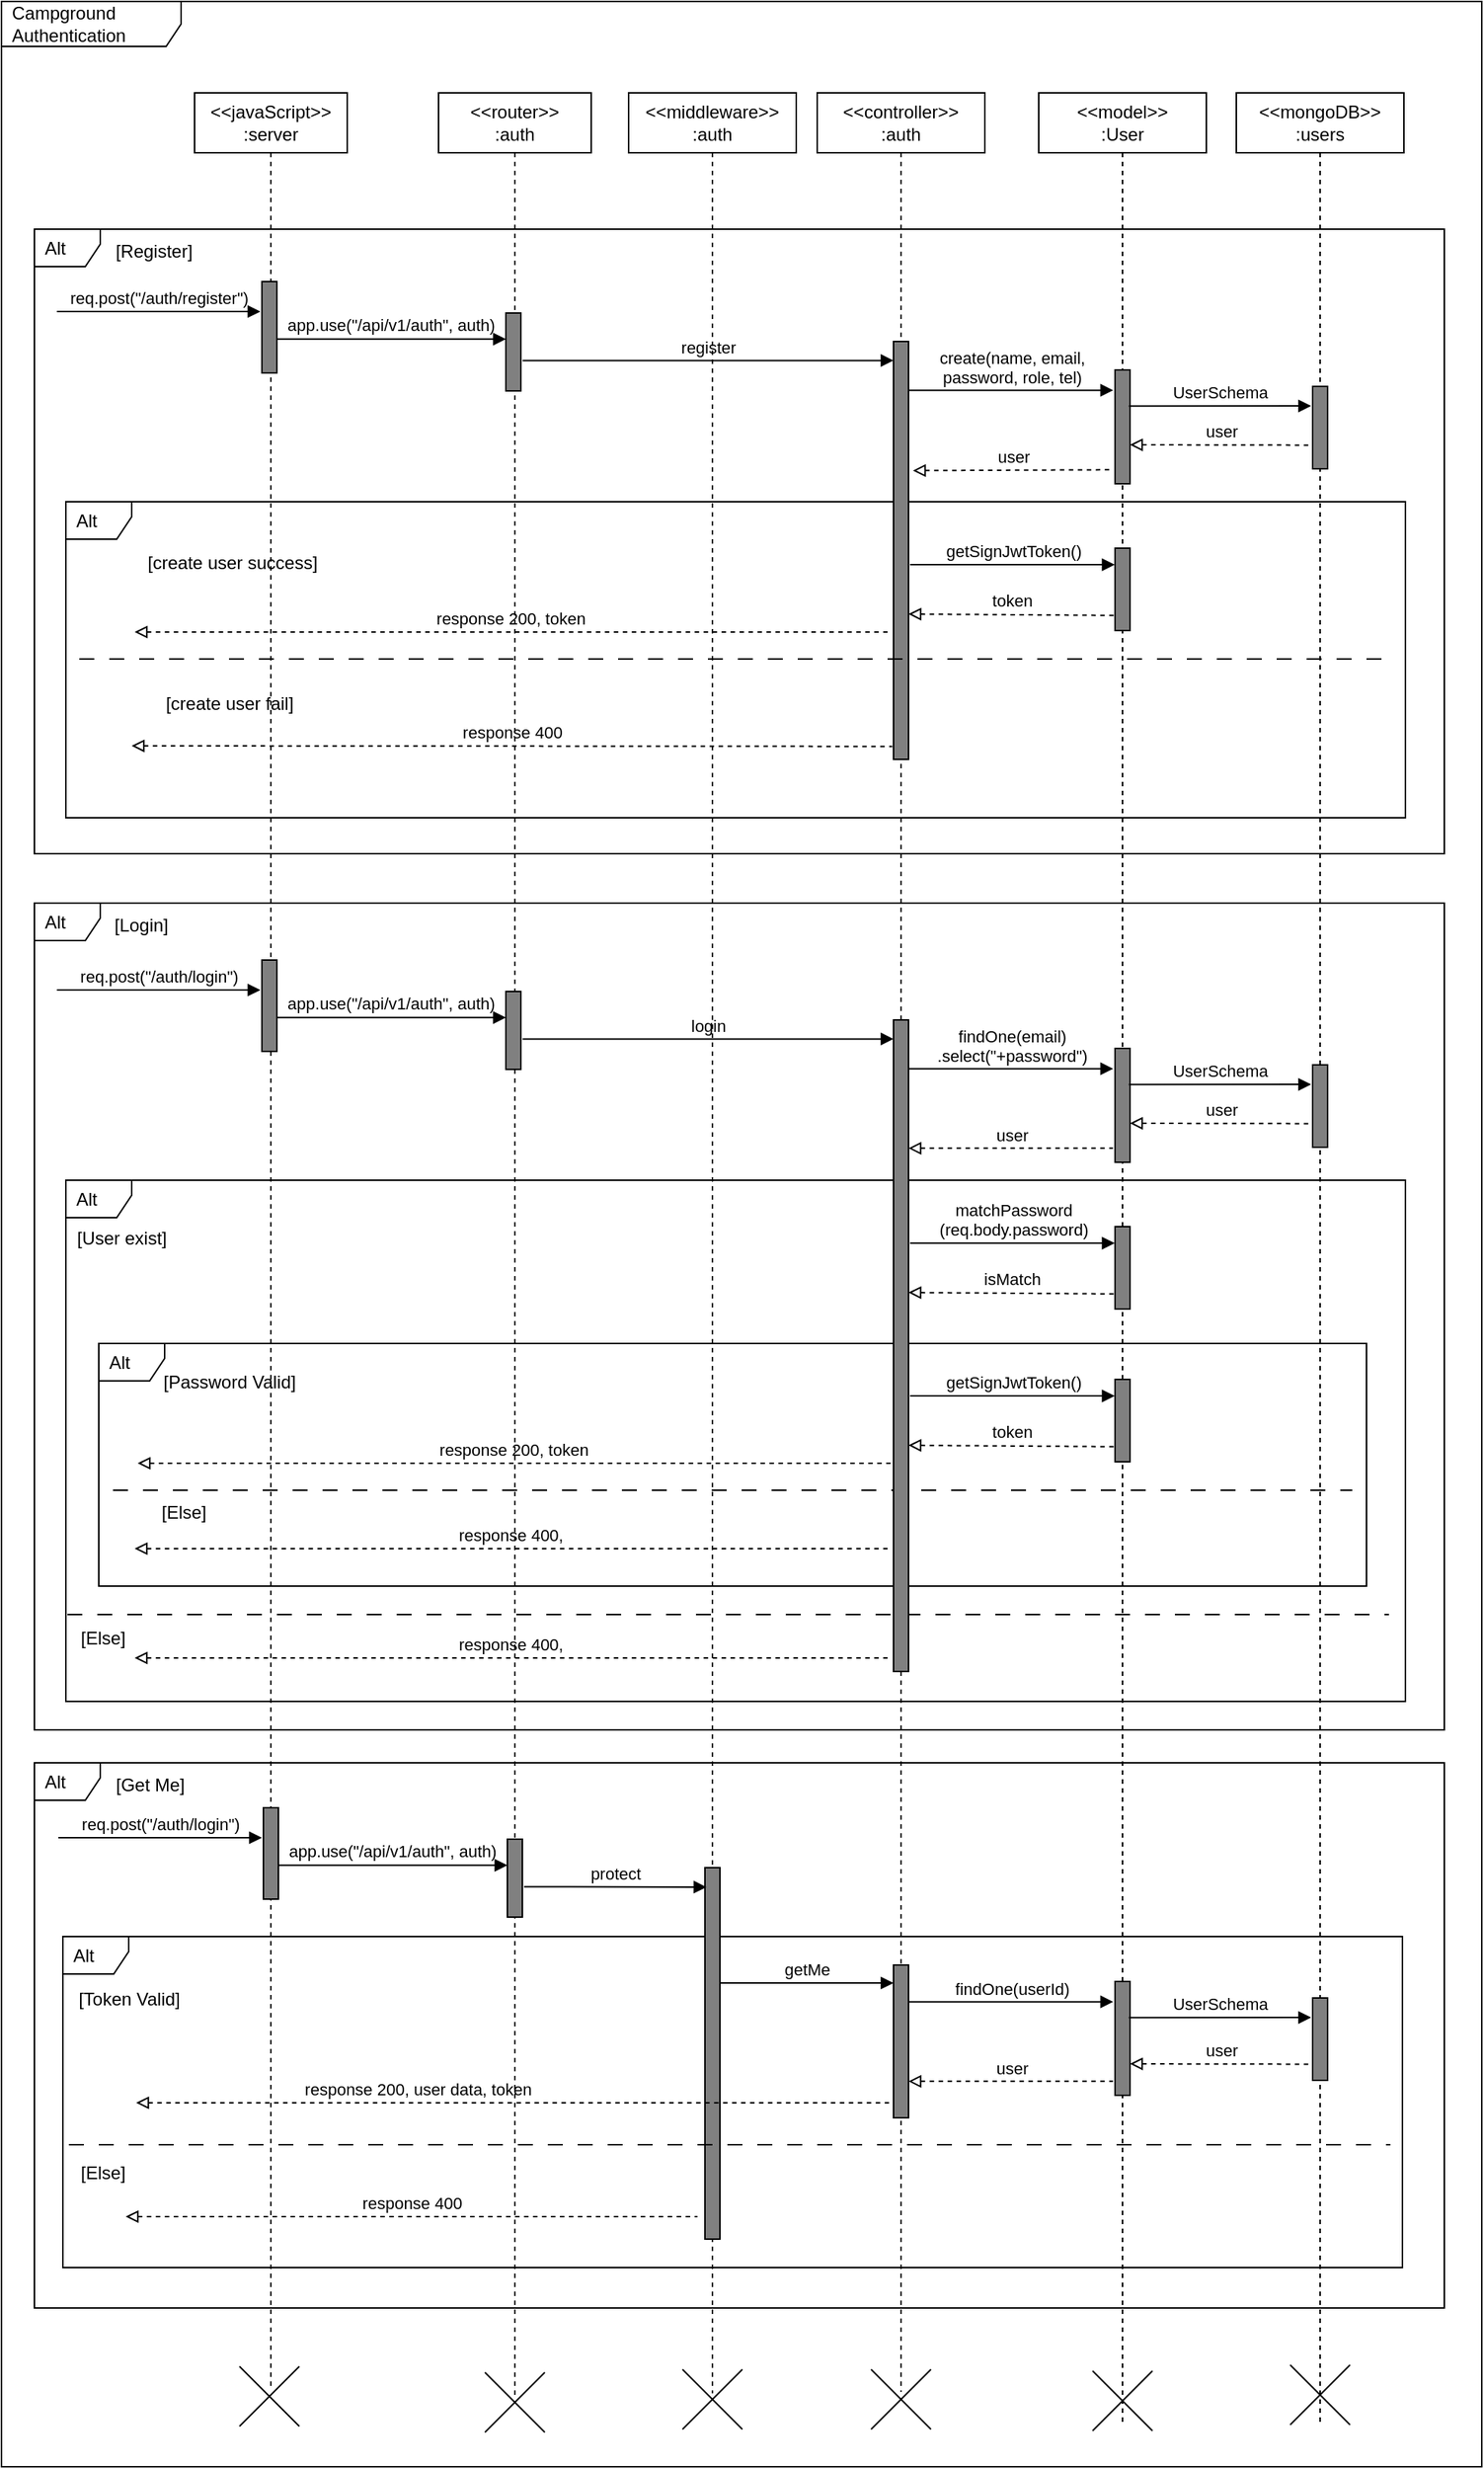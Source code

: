 <mxfile>
    <diagram id="QgQacfpI_JVOYlVdh4ZV" name="Base Authen">
        <mxGraphModel dx="2246" dy="1362" grid="0" gridSize="10" guides="1" tooltips="1" connect="1" arrows="1" fold="1" page="0" pageScale="1" pageWidth="850" pageHeight="1100" background="none" math="0" shadow="0">
            <root>
                <mxCell id="0"/>
                <mxCell id="1" parent="0"/>
                <mxCell id="pZgkCZNhYmgYI2_gVV7H-137" value="Alt" style="shape=umlFrame;whiteSpace=wrap;html=1;width=44;height=25;boundedLbl=1;verticalAlign=middle;align=left;spacingLeft=5;" parent="1" vertex="1">
                    <mxGeometry x="141" y="1266" width="942" height="364" as="geometry"/>
                </mxCell>
                <mxCell id="pZgkCZNhYmgYI2_gVV7H-132" value="Alt" style="shape=umlFrame;whiteSpace=wrap;html=1;width=44;height=25;boundedLbl=1;verticalAlign=middle;align=left;spacingLeft=5;" parent="1" vertex="1">
                    <mxGeometry x="141" y="692" width="942" height="552" as="geometry"/>
                </mxCell>
                <mxCell id="pZgkCZNhYmgYI2_gVV7H-2" value="Campground Authentication" style="shape=umlFrame;whiteSpace=wrap;html=1;width=120;height=30;boundedLbl=1;verticalAlign=middle;align=left;spacingLeft=5;" parent="1" vertex="1">
                    <mxGeometry x="119" y="90" width="989" height="1646" as="geometry"/>
                </mxCell>
                <mxCell id="pZgkCZNhYmgYI2_gVV7H-109" value="Alt" style="shape=umlFrame;whiteSpace=wrap;html=1;width=44;height=25;boundedLbl=1;verticalAlign=middle;align=left;spacingLeft=5;" parent="1" vertex="1">
                    <mxGeometry x="160" y="1382" width="895" height="221" as="geometry"/>
                </mxCell>
                <mxCell id="pZgkCZNhYmgYI2_gVV7H-73" value="Alt" style="shape=umlFrame;whiteSpace=wrap;html=1;width=44;height=25;boundedLbl=1;verticalAlign=middle;align=left;spacingLeft=5;" parent="1" vertex="1">
                    <mxGeometry x="162" y="877" width="895" height="348" as="geometry"/>
                </mxCell>
                <mxCell id="pZgkCZNhYmgYI2_gVV7H-95" value="Alt" style="shape=umlFrame;whiteSpace=wrap;html=1;width=44;height=25;boundedLbl=1;verticalAlign=middle;align=left;spacingLeft=5;" parent="1" vertex="1">
                    <mxGeometry x="184" y="986" width="847" height="162" as="geometry"/>
                </mxCell>
                <mxCell id="pZgkCZNhYmgYI2_gVV7H-99" value="" style="endArrow=none;startArrow=none;endFill=0;startFill=0;endSize=8;html=1;verticalAlign=bottom;dashed=1;labelBackgroundColor=none;dashPattern=10 10;" parent="1" edge="1">
                    <mxGeometry width="160" relative="1" as="geometry">
                        <mxPoint x="193.5" y="1084" as="sourcePoint"/>
                        <mxPoint x="1021.5" y="1084" as="targetPoint"/>
                    </mxGeometry>
                </mxCell>
                <mxCell id="pZgkCZNhYmgYI2_gVV7H-41" value="Alt" style="shape=umlFrame;whiteSpace=wrap;html=1;width=44;height=25;boundedLbl=1;verticalAlign=middle;align=left;spacingLeft=5;" parent="1" vertex="1">
                    <mxGeometry x="162" y="424" width="895" height="211" as="geometry"/>
                </mxCell>
                <mxCell id="pZgkCZNhYmgYI2_gVV7H-5" value="Alt" style="shape=umlFrame;whiteSpace=wrap;html=1;width=44;height=25;boundedLbl=1;verticalAlign=middle;align=left;spacingLeft=5;" parent="1" vertex="1">
                    <mxGeometry x="141" y="242" width="942" height="417" as="geometry"/>
                </mxCell>
                <mxCell id="pZgkCZNhYmgYI2_gVV7H-8" value="&amp;lt;&amp;lt;javaScript&amp;gt;&amp;gt;&lt;br&gt;:server" style="shape=umlLifeline;perimeter=lifelinePerimeter;whiteSpace=wrap;html=1;container=1;collapsible=0;recursiveResize=0;outlineConnect=0;" parent="1" vertex="1">
                    <mxGeometry x="248" y="151" width="102" height="1534" as="geometry"/>
                </mxCell>
                <mxCell id="pZgkCZNhYmgYI2_gVV7H-18" value="" style="html=1;points=[];perimeter=orthogonalPerimeter;fillColor=#808080;" parent="pZgkCZNhYmgYI2_gVV7H-8" vertex="1">
                    <mxGeometry x="45" y="126" width="10" height="61" as="geometry"/>
                </mxCell>
                <mxCell id="pZgkCZNhYmgYI2_gVV7H-74" value="" style="html=1;points=[];perimeter=orthogonalPerimeter;fillColor=#808080;" parent="pZgkCZNhYmgYI2_gVV7H-8" vertex="1">
                    <mxGeometry x="45" y="579" width="10" height="61" as="geometry"/>
                </mxCell>
                <mxCell id="pZgkCZNhYmgYI2_gVV7H-90" value="" style="endArrow=none;startArrow=none;endFill=0;startFill=0;endSize=8;html=1;verticalAlign=bottom;dashed=1;labelBackgroundColor=none;dashPattern=10 10;" parent="pZgkCZNhYmgYI2_gVV7H-8" edge="1">
                    <mxGeometry width="160" relative="1" as="geometry">
                        <mxPoint x="-85" y="1016" as="sourcePoint"/>
                        <mxPoint x="798" y="1016" as="targetPoint"/>
                    </mxGeometry>
                </mxCell>
                <mxCell id="pZgkCZNhYmgYI2_gVV7H-103" value="" style="html=1;points=[];perimeter=orthogonalPerimeter;fillColor=#808080;" parent="pZgkCZNhYmgYI2_gVV7H-8" vertex="1">
                    <mxGeometry x="46" y="1145" width="10" height="61" as="geometry"/>
                </mxCell>
                <mxCell id="pZgkCZNhYmgYI2_gVV7H-10" value="&amp;lt;&amp;lt;router&amp;gt;&amp;gt;&lt;br&gt;:auth" style="shape=umlLifeline;perimeter=lifelinePerimeter;whiteSpace=wrap;html=1;container=1;collapsible=0;recursiveResize=0;outlineConnect=0;" parent="1" vertex="1">
                    <mxGeometry x="411" y="151" width="102" height="1537" as="geometry"/>
                </mxCell>
                <mxCell id="pZgkCZNhYmgYI2_gVV7H-19" value="" style="html=1;points=[];perimeter=orthogonalPerimeter;fillColor=#808080;" parent="pZgkCZNhYmgYI2_gVV7H-10" vertex="1">
                    <mxGeometry x="45" y="147" width="10" height="52" as="geometry"/>
                </mxCell>
                <mxCell id="pZgkCZNhYmgYI2_gVV7H-50" value="response 400" style="html=1;verticalAlign=bottom;labelBackgroundColor=none;endArrow=none;endFill=0;dashed=1;startArrow=block;startFill=0;entryX=-0.079;entryY=0.969;entryDx=0;entryDy=0;entryPerimeter=0;" parent="pZgkCZNhYmgYI2_gVV7H-10" target="pZgkCZNhYmgYI2_gVV7H-26" edge="1">
                    <mxGeometry width="160" relative="1" as="geometry">
                        <mxPoint x="-205.003" y="436" as="sourcePoint"/>
                        <mxPoint x="298" y="436" as="targetPoint"/>
                    </mxGeometry>
                </mxCell>
                <mxCell id="pZgkCZNhYmgYI2_gVV7H-75" value="" style="html=1;points=[];perimeter=orthogonalPerimeter;fillColor=#808080;" parent="pZgkCZNhYmgYI2_gVV7H-10" vertex="1">
                    <mxGeometry x="45" y="600" width="10" height="52" as="geometry"/>
                </mxCell>
                <mxCell id="pZgkCZNhYmgYI2_gVV7H-104" value="" style="html=1;points=[];perimeter=orthogonalPerimeter;fillColor=#808080;" parent="pZgkCZNhYmgYI2_gVV7H-10" vertex="1">
                    <mxGeometry x="46" y="1166" width="10" height="52" as="geometry"/>
                </mxCell>
                <mxCell id="pZgkCZNhYmgYI2_gVV7H-12" value="&amp;lt;&amp;lt;middleware&amp;gt;&amp;gt;&lt;br&gt;:auth" style="shape=umlLifeline;perimeter=lifelinePerimeter;whiteSpace=wrap;html=1;container=1;collapsible=0;recursiveResize=0;outlineConnect=0;" parent="1" vertex="1">
                    <mxGeometry x="538" y="151" width="112" height="1536" as="geometry"/>
                </mxCell>
                <mxCell id="pZgkCZNhYmgYI2_gVV7H-100" value="response 200, token" style="html=1;verticalAlign=bottom;labelBackgroundColor=none;endArrow=none;endFill=0;dashed=1;startArrow=block;startFill=0;" parent="pZgkCZNhYmgYI2_gVV7H-12" edge="1">
                    <mxGeometry width="160" relative="1" as="geometry">
                        <mxPoint x="-328.003" y="915.0" as="sourcePoint"/>
                        <mxPoint x="175" y="915.0" as="targetPoint"/>
                    </mxGeometry>
                </mxCell>
                <mxCell id="pZgkCZNhYmgYI2_gVV7H-108" value="" style="html=1;points=[];perimeter=orthogonalPerimeter;fillColor=#808080;" parent="pZgkCZNhYmgYI2_gVV7H-12" vertex="1">
                    <mxGeometry x="51" y="1185" width="10" height="248" as="geometry"/>
                </mxCell>
                <mxCell id="pZgkCZNhYmgYI2_gVV7H-20" value="&amp;lt;&amp;lt;controller&amp;gt;&amp;gt;&lt;br&gt;:auth" style="shape=umlLifeline;perimeter=lifelinePerimeter;whiteSpace=wrap;html=1;container=1;collapsible=0;recursiveResize=0;outlineConnect=0;" parent="1" vertex="1">
                    <mxGeometry x="664" y="151" width="112" height="1535" as="geometry"/>
                </mxCell>
                <mxCell id="pZgkCZNhYmgYI2_gVV7H-26" value="" style="html=1;points=[];perimeter=orthogonalPerimeter;fillColor=#808080;" parent="pZgkCZNhYmgYI2_gVV7H-20" vertex="1">
                    <mxGeometry x="51" y="166" width="10" height="279" as="geometry"/>
                </mxCell>
                <mxCell id="pZgkCZNhYmgYI2_gVV7H-77" value="" style="html=1;points=[];perimeter=orthogonalPerimeter;fillColor=#808080;" parent="pZgkCZNhYmgYI2_gVV7H-20" vertex="1">
                    <mxGeometry x="51" y="619" width="10" height="435" as="geometry"/>
                </mxCell>
                <mxCell id="pZgkCZNhYmgYI2_gVV7H-113" value="" style="html=1;points=[];perimeter=orthogonalPerimeter;fillColor=#808080;" parent="pZgkCZNhYmgYI2_gVV7H-20" vertex="1">
                    <mxGeometry x="51" y="1250" width="10" height="102" as="geometry"/>
                </mxCell>
                <mxCell id="pZgkCZNhYmgYI2_gVV7H-22" value="&amp;lt;&amp;lt;model&amp;gt;&amp;gt;&lt;br&gt;:User" style="shape=umlLifeline;perimeter=lifelinePerimeter;whiteSpace=wrap;html=1;container=1;collapsible=0;recursiveResize=0;outlineConnect=0;" parent="1" vertex="1">
                    <mxGeometry x="812" y="151" width="112" height="1555" as="geometry"/>
                </mxCell>
                <mxCell id="pZgkCZNhYmgYI2_gVV7H-32" value="" style="html=1;points=[];perimeter=orthogonalPerimeter;fillColor=#808080;" parent="pZgkCZNhYmgYI2_gVV7H-22" vertex="1">
                    <mxGeometry x="51" y="185" width="10" height="76" as="geometry"/>
                </mxCell>
                <mxCell id="pZgkCZNhYmgYI2_gVV7H-37" value="user" style="html=1;verticalAlign=bottom;labelBackgroundColor=none;endArrow=none;endFill=0;exitX=0.922;exitY=0.317;exitDx=0;exitDy=0;exitPerimeter=0;dashed=1;startArrow=block;startFill=0;" parent="pZgkCZNhYmgYI2_gVV7H-22" edge="1">
                    <mxGeometry width="160" relative="1" as="geometry">
                        <mxPoint x="61" y="234.995" as="sourcePoint"/>
                        <mxPoint x="182.78" y="235.22" as="targetPoint"/>
                    </mxGeometry>
                </mxCell>
                <mxCell id="pZgkCZNhYmgYI2_gVV7H-42" value="" style="html=1;points=[];perimeter=orthogonalPerimeter;fillColor=#808080;" parent="pZgkCZNhYmgYI2_gVV7H-22" vertex="1">
                    <mxGeometry x="51" y="304" width="10" height="55" as="geometry"/>
                </mxCell>
                <mxCell id="pZgkCZNhYmgYI2_gVV7H-78" value="" style="html=1;points=[];perimeter=orthogonalPerimeter;fillColor=#808080;" parent="pZgkCZNhYmgYI2_gVV7H-22" vertex="1">
                    <mxGeometry x="51" y="638" width="10" height="76" as="geometry"/>
                </mxCell>
                <mxCell id="pZgkCZNhYmgYI2_gVV7H-80" value="" style="html=1;points=[];perimeter=orthogonalPerimeter;fillColor=#808080;" parent="pZgkCZNhYmgYI2_gVV7H-22" vertex="1">
                    <mxGeometry x="51" y="757" width="10" height="55" as="geometry"/>
                </mxCell>
                <mxCell id="pZgkCZNhYmgYI2_gVV7H-94" value="user" style="html=1;verticalAlign=bottom;labelBackgroundColor=none;endArrow=none;endFill=0;exitX=0.922;exitY=0.317;exitDx=0;exitDy=0;exitPerimeter=0;dashed=1;startArrow=block;startFill=0;" parent="pZgkCZNhYmgYI2_gVV7H-22" edge="1">
                    <mxGeometry width="160" relative="1" as="geometry">
                        <mxPoint x="61" y="687.995" as="sourcePoint"/>
                        <mxPoint x="182.78" y="688.22" as="targetPoint"/>
                    </mxGeometry>
                </mxCell>
                <mxCell id="pZgkCZNhYmgYI2_gVV7H-96" value="" style="html=1;points=[];perimeter=orthogonalPerimeter;fillColor=#808080;" parent="pZgkCZNhYmgYI2_gVV7H-22" vertex="1">
                    <mxGeometry x="51" y="859" width="10" height="55" as="geometry"/>
                </mxCell>
                <mxCell id="pZgkCZNhYmgYI2_gVV7H-120" value="" style="html=1;points=[];perimeter=orthogonalPerimeter;fillColor=#808080;" parent="pZgkCZNhYmgYI2_gVV7H-22" vertex="1">
                    <mxGeometry x="51" y="1261" width="10" height="76" as="geometry"/>
                </mxCell>
                <mxCell id="pZgkCZNhYmgYI2_gVV7H-23" value="" style="shape=umlDestroy;dashed=0;" parent="pZgkCZNhYmgYI2_gVV7H-22" vertex="1">
                    <mxGeometry x="36" y="1521" width="40" height="40" as="geometry"/>
                </mxCell>
                <mxCell id="pZgkCZNhYmgYI2_gVV7H-24" value="&amp;lt;&amp;lt;mongoDB&amp;gt;&amp;gt;&lt;br&gt;:users" style="shape=umlLifeline;perimeter=lifelinePerimeter;whiteSpace=wrap;html=1;container=1;collapsible=0;recursiveResize=0;outlineConnect=0;" parent="1" vertex="1">
                    <mxGeometry x="944" y="151" width="112" height="1557" as="geometry"/>
                </mxCell>
                <mxCell id="pZgkCZNhYmgYI2_gVV7H-35" value="" style="html=1;points=[];perimeter=orthogonalPerimeter;fillColor=#808080;" parent="pZgkCZNhYmgYI2_gVV7H-24" vertex="1">
                    <mxGeometry x="51" y="196" width="10" height="55" as="geometry"/>
                </mxCell>
                <mxCell id="pZgkCZNhYmgYI2_gVV7H-81" value="" style="html=1;points=[];perimeter=orthogonalPerimeter;fillColor=#808080;" parent="pZgkCZNhYmgYI2_gVV7H-24" vertex="1">
                    <mxGeometry x="51" y="649" width="10" height="55" as="geometry"/>
                </mxCell>
                <mxCell id="pZgkCZNhYmgYI2_gVV7H-122" value="" style="html=1;points=[];perimeter=orthogonalPerimeter;fillColor=#808080;" parent="pZgkCZNhYmgYI2_gVV7H-24" vertex="1">
                    <mxGeometry x="51" y="1272" width="10" height="55" as="geometry"/>
                </mxCell>
                <mxCell id="pZgkCZNhYmgYI2_gVV7H-25" value="" style="shape=umlDestroy;dashed=0;" parent="pZgkCZNhYmgYI2_gVV7H-24" vertex="1">
                    <mxGeometry x="36" y="1517" width="40" height="40" as="geometry"/>
                </mxCell>
                <mxCell id="pZgkCZNhYmgYI2_gVV7H-29" value="req.post(&quot;/auth/register&quot;)" style="html=1;verticalAlign=bottom;labelBackgroundColor=none;endArrow=block;endFill=1;" parent="1" edge="1">
                    <mxGeometry width="160" relative="1" as="geometry">
                        <mxPoint x="156" y="297" as="sourcePoint"/>
                        <mxPoint x="292" y="297" as="targetPoint"/>
                    </mxGeometry>
                </mxCell>
                <mxCell id="pZgkCZNhYmgYI2_gVV7H-30" value="app.use(&quot;/api/v1/auth&quot;, auth)" style="html=1;verticalAlign=bottom;labelBackgroundColor=none;endArrow=block;endFill=1;exitX=0.957;exitY=0.63;exitDx=0;exitDy=0;exitPerimeter=0;" parent="1" source="pZgkCZNhYmgYI2_gVV7H-18" target="pZgkCZNhYmgYI2_gVV7H-19" edge="1">
                    <mxGeometry width="160" relative="1" as="geometry">
                        <mxPoint x="303" y="314" as="sourcePoint"/>
                        <mxPoint x="439" y="314" as="targetPoint"/>
                    </mxGeometry>
                </mxCell>
                <mxCell id="pZgkCZNhYmgYI2_gVV7H-31" value="register" style="html=1;verticalAlign=bottom;labelBackgroundColor=none;endArrow=block;endFill=1;exitX=1.114;exitY=0.61;exitDx=0;exitDy=0;exitPerimeter=0;" parent="1" source="pZgkCZNhYmgYI2_gVV7H-19" target="pZgkCZNhYmgYI2_gVV7H-26" edge="1">
                    <mxGeometry width="160" relative="1" as="geometry">
                        <mxPoint x="467" y="330" as="sourcePoint"/>
                        <mxPoint x="620" y="330" as="targetPoint"/>
                    </mxGeometry>
                </mxCell>
                <mxCell id="pZgkCZNhYmgYI2_gVV7H-33" value="create(name, email,&lt;br&gt;password, role, tel)" style="html=1;verticalAlign=bottom;labelBackgroundColor=none;endArrow=block;endFill=1;entryX=-0.121;entryY=0.179;entryDx=0;entryDy=0;entryPerimeter=0;" parent="1" source="pZgkCZNhYmgYI2_gVV7H-26" target="pZgkCZNhYmgYI2_gVV7H-32" edge="1">
                    <mxGeometry width="160" relative="1" as="geometry">
                        <mxPoint x="477.14" y="339.72" as="sourcePoint"/>
                        <mxPoint x="725" y="339.72" as="targetPoint"/>
                    </mxGeometry>
                </mxCell>
                <mxCell id="pZgkCZNhYmgYI2_gVV7H-36" value="UserSchema" style="html=1;verticalAlign=bottom;labelBackgroundColor=none;endArrow=block;endFill=1;exitX=0.922;exitY=0.317;exitDx=0;exitDy=0;exitPerimeter=0;" parent="1" source="pZgkCZNhYmgYI2_gVV7H-32" edge="1">
                    <mxGeometry width="160" relative="1" as="geometry">
                        <mxPoint x="868" y="360" as="sourcePoint"/>
                        <mxPoint x="994" y="360" as="targetPoint"/>
                    </mxGeometry>
                </mxCell>
                <mxCell id="pZgkCZNhYmgYI2_gVV7H-39" value="user" style="html=1;verticalAlign=bottom;labelBackgroundColor=none;endArrow=none;endFill=0;dashed=1;startArrow=block;startFill=0;entryX=-0.133;entryY=0.877;entryDx=0;entryDy=0;entryPerimeter=0;exitX=1.3;exitY=0.309;exitDx=0;exitDy=0;exitPerimeter=0;" parent="1" source="pZgkCZNhYmgYI2_gVV7H-26" target="pZgkCZNhYmgYI2_gVV7H-32" edge="1">
                    <mxGeometry width="160" relative="1" as="geometry">
                        <mxPoint x="727" y="405" as="sourcePoint"/>
                        <mxPoint x="858.78" y="401.23" as="targetPoint"/>
                    </mxGeometry>
                </mxCell>
                <mxCell id="pZgkCZNhYmgYI2_gVV7H-43" value="getSignJwtToken()" style="html=1;verticalAlign=bottom;labelBackgroundColor=none;endArrow=block;endFill=1;entryX=-0.121;entryY=0.179;entryDx=0;entryDy=0;entryPerimeter=0;" parent="1" edge="1">
                    <mxGeometry width="160" relative="1" as="geometry">
                        <mxPoint x="726" y="466.004" as="sourcePoint"/>
                        <mxPoint x="862.79" y="466.004" as="targetPoint"/>
                    </mxGeometry>
                </mxCell>
                <mxCell id="pZgkCZNhYmgYI2_gVV7H-44" value="token" style="html=1;verticalAlign=bottom;labelBackgroundColor=none;endArrow=none;endFill=0;dashed=1;startArrow=block;startFill=0;entryX=-0.133;entryY=0.877;entryDx=0;entryDy=0;entryPerimeter=0;exitX=0.9;exitY=0.375;exitDx=0;exitDy=0;exitPerimeter=0;" parent="1" edge="1">
                    <mxGeometry width="160" relative="1" as="geometry">
                        <mxPoint x="725" y="499" as="sourcePoint"/>
                        <mxPoint x="862.67" y="499.902" as="targetPoint"/>
                    </mxGeometry>
                </mxCell>
                <mxCell id="pZgkCZNhYmgYI2_gVV7H-45" value="" style="endArrow=none;startArrow=none;endFill=0;startFill=0;endSize=8;html=1;verticalAlign=bottom;dashed=1;labelBackgroundColor=none;dashPattern=10 10;" parent="1" edge="1">
                    <mxGeometry width="160" relative="1" as="geometry">
                        <mxPoint x="171" y="529" as="sourcePoint"/>
                        <mxPoint x="1047" y="529" as="targetPoint"/>
                    </mxGeometry>
                </mxCell>
                <mxCell id="pZgkCZNhYmgYI2_gVV7H-47" value="response 200, token" style="html=1;verticalAlign=bottom;labelBackgroundColor=none;endArrow=none;endFill=0;dashed=1;startArrow=block;startFill=0;" parent="1" edge="1">
                    <mxGeometry width="160" relative="1" as="geometry">
                        <mxPoint x="207.997" y="511" as="sourcePoint"/>
                        <mxPoint x="711" y="511" as="targetPoint"/>
                    </mxGeometry>
                </mxCell>
                <mxCell id="pZgkCZNhYmgYI2_gVV7H-48" value="[create user success]" style="text;html=1;strokeColor=none;fillColor=none;align=center;verticalAlign=middle;whiteSpace=wrap;rounded=0;" parent="1" vertex="1">
                    <mxGeometry x="213" y="450" width="121" height="30" as="geometry"/>
                </mxCell>
                <mxCell id="pZgkCZNhYmgYI2_gVV7H-49" value="[create user fail]" style="text;html=1;strokeColor=none;fillColor=none;align=center;verticalAlign=middle;whiteSpace=wrap;rounded=0;" parent="1" vertex="1">
                    <mxGeometry x="211" y="544" width="121" height="30" as="geometry"/>
                </mxCell>
                <mxCell id="pZgkCZNhYmgYI2_gVV7H-21" value="" style="shape=umlDestroy;dashed=0;" parent="1" vertex="1">
                    <mxGeometry x="700" y="1671" width="40" height="40" as="geometry"/>
                </mxCell>
                <mxCell id="pZgkCZNhYmgYI2_gVV7H-82" value="req.post(&quot;/auth/login&quot;)" style="html=1;verticalAlign=bottom;labelBackgroundColor=none;endArrow=block;endFill=1;" parent="1" edge="1">
                    <mxGeometry width="160" relative="1" as="geometry">
                        <mxPoint x="156" y="750" as="sourcePoint"/>
                        <mxPoint x="292.0" y="750" as="targetPoint"/>
                    </mxGeometry>
                </mxCell>
                <mxCell id="pZgkCZNhYmgYI2_gVV7H-83" value="app.use(&quot;/api/v1/auth&quot;, auth)" style="html=1;verticalAlign=bottom;labelBackgroundColor=none;endArrow=block;endFill=1;exitX=0.957;exitY=0.63;exitDx=0;exitDy=0;exitPerimeter=0;" parent="1" source="pZgkCZNhYmgYI2_gVV7H-74" target="pZgkCZNhYmgYI2_gVV7H-75" edge="1">
                    <mxGeometry width="160" relative="1" as="geometry">
                        <mxPoint x="303" y="767" as="sourcePoint"/>
                        <mxPoint x="439" y="767" as="targetPoint"/>
                    </mxGeometry>
                </mxCell>
                <mxCell id="pZgkCZNhYmgYI2_gVV7H-84" value="login" style="html=1;verticalAlign=bottom;labelBackgroundColor=none;endArrow=block;endFill=1;exitX=1.114;exitY=0.61;exitDx=0;exitDy=0;exitPerimeter=0;" parent="1" source="pZgkCZNhYmgYI2_gVV7H-75" target="pZgkCZNhYmgYI2_gVV7H-77" edge="1">
                    <mxGeometry width="160" relative="1" as="geometry">
                        <mxPoint x="467" y="783" as="sourcePoint"/>
                        <mxPoint x="620" y="783" as="targetPoint"/>
                    </mxGeometry>
                </mxCell>
                <mxCell id="pZgkCZNhYmgYI2_gVV7H-85" value="findOne(email)&lt;br&gt;.select(&quot;+password&quot;)" style="html=1;verticalAlign=bottom;labelBackgroundColor=none;endArrow=block;endFill=1;entryX=-0.121;entryY=0.179;entryDx=0;entryDy=0;entryPerimeter=0;" parent="1" source="pZgkCZNhYmgYI2_gVV7H-77" target="pZgkCZNhYmgYI2_gVV7H-78" edge="1">
                    <mxGeometry width="160" relative="1" as="geometry">
                        <mxPoint x="477.14" y="792.72" as="sourcePoint"/>
                        <mxPoint x="725" y="792.72" as="targetPoint"/>
                    </mxGeometry>
                </mxCell>
                <mxCell id="pZgkCZNhYmgYI2_gVV7H-86" value="UserSchema" style="html=1;verticalAlign=bottom;labelBackgroundColor=none;endArrow=block;endFill=1;exitX=0.922;exitY=0.317;exitDx=0;exitDy=0;exitPerimeter=0;" parent="1" source="pZgkCZNhYmgYI2_gVV7H-78" edge="1">
                    <mxGeometry width="160" relative="1" as="geometry">
                        <mxPoint x="868" y="813" as="sourcePoint"/>
                        <mxPoint x="994" y="813" as="targetPoint"/>
                    </mxGeometry>
                </mxCell>
                <mxCell id="pZgkCZNhYmgYI2_gVV7H-87" value="user" style="html=1;verticalAlign=bottom;labelBackgroundColor=none;endArrow=none;endFill=0;dashed=1;startArrow=block;startFill=0;entryX=-0.133;entryY=0.877;entryDx=0;entryDy=0;entryPerimeter=0;" parent="1" source="pZgkCZNhYmgYI2_gVV7H-77" target="pZgkCZNhYmgYI2_gVV7H-78" edge="1">
                    <mxGeometry width="160" relative="1" as="geometry">
                        <mxPoint x="727" y="858" as="sourcePoint"/>
                        <mxPoint x="858.78" y="854.23" as="targetPoint"/>
                    </mxGeometry>
                </mxCell>
                <mxCell id="pZgkCZNhYmgYI2_gVV7H-88" value="matchPassword&lt;br&gt;(req.body.password)" style="html=1;verticalAlign=bottom;labelBackgroundColor=none;endArrow=block;endFill=1;entryX=-0.121;entryY=0.179;entryDx=0;entryDy=0;entryPerimeter=0;" parent="1" edge="1">
                    <mxGeometry width="160" relative="1" as="geometry">
                        <mxPoint x="726" y="919.004" as="sourcePoint"/>
                        <mxPoint x="862.79" y="919.004" as="targetPoint"/>
                    </mxGeometry>
                </mxCell>
                <mxCell id="pZgkCZNhYmgYI2_gVV7H-89" value="isMatch" style="html=1;verticalAlign=bottom;labelBackgroundColor=none;endArrow=none;endFill=0;dashed=1;startArrow=block;startFill=0;entryX=-0.133;entryY=0.877;entryDx=0;entryDy=0;entryPerimeter=0;exitX=0.9;exitY=0.375;exitDx=0;exitDy=0;exitPerimeter=0;" parent="1" edge="1">
                    <mxGeometry width="160" relative="1" as="geometry">
                        <mxPoint x="725" y="952" as="sourcePoint"/>
                        <mxPoint x="862.67" y="952.902" as="targetPoint"/>
                    </mxGeometry>
                </mxCell>
                <mxCell id="pZgkCZNhYmgYI2_gVV7H-92" value="[User exist]" style="text;html=1;strokeColor=none;fillColor=none;align=center;verticalAlign=middle;whiteSpace=wrap;rounded=0;" parent="1" vertex="1">
                    <mxGeometry x="165" y="905" width="69" height="21" as="geometry"/>
                </mxCell>
                <mxCell id="pZgkCZNhYmgYI2_gVV7H-93" value="[Password Valid]" style="text;html=1;strokeColor=none;fillColor=none;align=center;verticalAlign=middle;whiteSpace=wrap;rounded=0;" parent="1" vertex="1">
                    <mxGeometry x="211" y="997" width="121" height="30" as="geometry"/>
                </mxCell>
                <mxCell id="pZgkCZNhYmgYI2_gVV7H-97" value="token" style="html=1;verticalAlign=bottom;labelBackgroundColor=none;endArrow=none;endFill=0;dashed=1;startArrow=block;startFill=0;entryX=-0.133;entryY=0.877;entryDx=0;entryDy=0;entryPerimeter=0;exitX=0.9;exitY=0.375;exitDx=0;exitDy=0;exitPerimeter=0;" parent="1" edge="1">
                    <mxGeometry width="160" relative="1" as="geometry">
                        <mxPoint x="725" y="1054" as="sourcePoint"/>
                        <mxPoint x="862.67" y="1054.902" as="targetPoint"/>
                    </mxGeometry>
                </mxCell>
                <mxCell id="pZgkCZNhYmgYI2_gVV7H-98" value="getSignJwtToken()" style="html=1;verticalAlign=bottom;labelBackgroundColor=none;endArrow=block;endFill=1;entryX=-0.121;entryY=0.179;entryDx=0;entryDy=0;entryPerimeter=0;" parent="1" edge="1">
                    <mxGeometry width="160" relative="1" as="geometry">
                        <mxPoint x="726" y="1021.004" as="sourcePoint"/>
                        <mxPoint x="862.79" y="1021.004" as="targetPoint"/>
                    </mxGeometry>
                </mxCell>
                <mxCell id="pZgkCZNhYmgYI2_gVV7H-101" value="response 400," style="html=1;verticalAlign=bottom;labelBackgroundColor=none;endArrow=none;endFill=0;dashed=1;startArrow=block;startFill=0;" parent="1" edge="1">
                    <mxGeometry width="160" relative="1" as="geometry">
                        <mxPoint x="207.997" y="1123.0" as="sourcePoint"/>
                        <mxPoint x="711" y="1123.0" as="targetPoint"/>
                    </mxGeometry>
                </mxCell>
                <mxCell id="pZgkCZNhYmgYI2_gVV7H-102" value="response 400," style="html=1;verticalAlign=bottom;labelBackgroundColor=none;endArrow=none;endFill=0;dashed=1;startArrow=block;startFill=0;" parent="1" edge="1">
                    <mxGeometry width="160" relative="1" as="geometry">
                        <mxPoint x="207.997" y="1196" as="sourcePoint"/>
                        <mxPoint x="711" y="1196" as="targetPoint"/>
                    </mxGeometry>
                </mxCell>
                <mxCell id="pZgkCZNhYmgYI2_gVV7H-105" value="req.post(&quot;/auth/login&quot;)" style="html=1;verticalAlign=bottom;labelBackgroundColor=none;endArrow=block;endFill=1;" parent="1" edge="1">
                    <mxGeometry width="160" relative="1" as="geometry">
                        <mxPoint x="157" y="1316" as="sourcePoint"/>
                        <mxPoint x="293" y="1316" as="targetPoint"/>
                    </mxGeometry>
                </mxCell>
                <mxCell id="pZgkCZNhYmgYI2_gVV7H-106" value="app.use(&quot;/api/v1/auth&quot;, auth)" style="html=1;verticalAlign=bottom;labelBackgroundColor=none;endArrow=block;endFill=1;exitX=0.957;exitY=0.63;exitDx=0;exitDy=0;exitPerimeter=0;" parent="1" source="pZgkCZNhYmgYI2_gVV7H-103" target="pZgkCZNhYmgYI2_gVV7H-104" edge="1">
                    <mxGeometry width="160" relative="1" as="geometry">
                        <mxPoint x="304" y="1333" as="sourcePoint"/>
                        <mxPoint x="440" y="1333" as="targetPoint"/>
                    </mxGeometry>
                </mxCell>
                <mxCell id="pZgkCZNhYmgYI2_gVV7H-107" value="protect" style="html=1;verticalAlign=bottom;labelBackgroundColor=none;endArrow=block;endFill=1;exitX=1.114;exitY=0.61;exitDx=0;exitDy=0;exitPerimeter=0;" parent="1" source="pZgkCZNhYmgYI2_gVV7H-104" edge="1">
                    <mxGeometry width="160" relative="1" as="geometry">
                        <mxPoint x="468" y="1349" as="sourcePoint"/>
                        <mxPoint x="590" y="1349" as="targetPoint"/>
                    </mxGeometry>
                </mxCell>
                <mxCell id="pZgkCZNhYmgYI2_gVV7H-110" value="[Else]" style="text;html=1;strokeColor=none;fillColor=none;align=center;verticalAlign=middle;whiteSpace=wrap;rounded=0;" parent="1" vertex="1">
                    <mxGeometry x="165" y="1172" width="44" height="21" as="geometry"/>
                </mxCell>
                <mxCell id="pZgkCZNhYmgYI2_gVV7H-111" value="[Else]" style="text;html=1;strokeColor=none;fillColor=none;align=center;verticalAlign=middle;whiteSpace=wrap;rounded=0;" parent="1" vertex="1">
                    <mxGeometry x="219" y="1088" width="44" height="21" as="geometry"/>
                </mxCell>
                <mxCell id="pZgkCZNhYmgYI2_gVV7H-112" value="[Token Valid]" style="text;html=1;strokeColor=none;fillColor=none;align=center;verticalAlign=middle;whiteSpace=wrap;rounded=0;" parent="1" vertex="1">
                    <mxGeometry x="165" y="1413" width="79" height="21" as="geometry"/>
                </mxCell>
                <mxCell id="pZgkCZNhYmgYI2_gVV7H-123" value="findOne(userId)&lt;br&gt;" style="html=1;verticalAlign=bottom;labelBackgroundColor=none;endArrow=block;endFill=1;entryX=-0.121;entryY=0.179;entryDx=0;entryDy=0;entryPerimeter=0;" parent="1" target="pZgkCZNhYmgYI2_gVV7H-120" edge="1">
                    <mxGeometry width="160" relative="1" as="geometry">
                        <mxPoint x="725" y="1425.604" as="sourcePoint"/>
                        <mxPoint x="725" y="1415.72" as="targetPoint"/>
                    </mxGeometry>
                </mxCell>
                <mxCell id="pZgkCZNhYmgYI2_gVV7H-124" value="UserSchema" style="html=1;verticalAlign=bottom;labelBackgroundColor=none;endArrow=block;endFill=1;exitX=0.922;exitY=0.317;exitDx=0;exitDy=0;exitPerimeter=0;" parent="1" source="pZgkCZNhYmgYI2_gVV7H-120" edge="1">
                    <mxGeometry width="160" relative="1" as="geometry">
                        <mxPoint x="868" y="1436" as="sourcePoint"/>
                        <mxPoint x="994.0" y="1436" as="targetPoint"/>
                    </mxGeometry>
                </mxCell>
                <mxCell id="pZgkCZNhYmgYI2_gVV7H-125" value="user" style="html=1;verticalAlign=bottom;labelBackgroundColor=none;endArrow=none;endFill=0;dashed=1;startArrow=block;startFill=0;entryX=-0.133;entryY=0.877;entryDx=0;entryDy=0;entryPerimeter=0;" parent="1" target="pZgkCZNhYmgYI2_gVV7H-120" edge="1">
                    <mxGeometry width="160" relative="1" as="geometry">
                        <mxPoint x="725" y="1478.652" as="sourcePoint"/>
                        <mxPoint x="858.78" y="1477.23" as="targetPoint"/>
                    </mxGeometry>
                </mxCell>
                <mxCell id="pZgkCZNhYmgYI2_gVV7H-121" value="user" style="html=1;verticalAlign=bottom;labelBackgroundColor=none;endArrow=none;endFill=0;exitX=0.922;exitY=0.317;exitDx=0;exitDy=0;exitPerimeter=0;dashed=1;startArrow=block;startFill=0;" parent="1" edge="1">
                    <mxGeometry width="160" relative="1" as="geometry">
                        <mxPoint x="873" y="1467.005" as="sourcePoint"/>
                        <mxPoint x="994.78" y="1467.23" as="targetPoint"/>
                    </mxGeometry>
                </mxCell>
                <mxCell id="pZgkCZNhYmgYI2_gVV7H-126" value="getMe" style="html=1;verticalAlign=bottom;labelBackgroundColor=none;endArrow=block;endFill=1;" parent="1" edge="1">
                    <mxGeometry width="160" relative="1" as="geometry">
                        <mxPoint x="599" y="1413" as="sourcePoint"/>
                        <mxPoint x="715" y="1413" as="targetPoint"/>
                    </mxGeometry>
                </mxCell>
                <mxCell id="pZgkCZNhYmgYI2_gVV7H-127" value="response 200, user data, token" style="html=1;verticalAlign=bottom;labelBackgroundColor=none;endArrow=none;endFill=0;dashed=1;startArrow=block;startFill=0;" parent="1" edge="1">
                    <mxGeometry x="-0.253" width="160" relative="1" as="geometry">
                        <mxPoint x="208.997" y="1493" as="sourcePoint"/>
                        <mxPoint x="712" y="1493" as="targetPoint"/>
                        <mxPoint as="offset"/>
                    </mxGeometry>
                </mxCell>
                <mxCell id="pZgkCZNhYmgYI2_gVV7H-128" value="" style="endArrow=none;startArrow=none;endFill=0;startFill=0;endSize=8;html=1;verticalAlign=bottom;dashed=1;labelBackgroundColor=none;dashPattern=10 10;" parent="1" edge="1">
                    <mxGeometry width="160" relative="1" as="geometry">
                        <mxPoint x="164" y="1521" as="sourcePoint"/>
                        <mxPoint x="1047" y="1521" as="targetPoint"/>
                    </mxGeometry>
                </mxCell>
                <mxCell id="pZgkCZNhYmgYI2_gVV7H-129" value="response 400" style="html=1;verticalAlign=bottom;labelBackgroundColor=none;endArrow=none;endFill=0;dashed=1;startArrow=block;startFill=0;" parent="1" edge="1">
                    <mxGeometry x="-0.001" width="160" relative="1" as="geometry">
                        <mxPoint x="201.997" y="1569" as="sourcePoint"/>
                        <mxPoint x="584" y="1569" as="targetPoint"/>
                        <mxPoint as="offset"/>
                    </mxGeometry>
                </mxCell>
                <mxCell id="pZgkCZNhYmgYI2_gVV7H-130" value="[Else]" style="text;html=1;strokeColor=none;fillColor=none;align=center;verticalAlign=middle;whiteSpace=wrap;rounded=0;" parent="1" vertex="1">
                    <mxGeometry x="169" y="1529" width="36" height="21" as="geometry"/>
                </mxCell>
                <mxCell id="pZgkCZNhYmgYI2_gVV7H-131" value="[Register]" style="text;html=1;strokeColor=none;fillColor=none;align=center;verticalAlign=middle;whiteSpace=wrap;rounded=0;" parent="1" vertex="1">
                    <mxGeometry x="189" y="242" width="64" height="30" as="geometry"/>
                </mxCell>
                <mxCell id="pZgkCZNhYmgYI2_gVV7H-13" value="" style="shape=umlDestroy;dashed=0;" parent="1" vertex="1">
                    <mxGeometry x="574" y="1671" width="40" height="40" as="geometry"/>
                </mxCell>
                <mxCell id="pZgkCZNhYmgYI2_gVV7H-11" value="" style="shape=umlDestroy;dashed=0;" parent="1" vertex="1">
                    <mxGeometry x="442" y="1673" width="40" height="40" as="geometry"/>
                </mxCell>
                <mxCell id="pZgkCZNhYmgYI2_gVV7H-9" value="" style="shape=umlDestroy;dashed=0;" parent="1" vertex="1">
                    <mxGeometry x="278" y="1669" width="40" height="40" as="geometry"/>
                </mxCell>
                <mxCell id="pZgkCZNhYmgYI2_gVV7H-138" value="[Login]" style="text;html=1;strokeColor=none;fillColor=none;align=center;verticalAlign=middle;whiteSpace=wrap;rounded=0;" parent="1" vertex="1">
                    <mxGeometry x="189" y="692" width="47" height="30" as="geometry"/>
                </mxCell>
                <mxCell id="pZgkCZNhYmgYI2_gVV7H-139" value="[Get Me]" style="text;html=1;strokeColor=none;fillColor=none;align=center;verticalAlign=middle;whiteSpace=wrap;rounded=0;" parent="1" vertex="1">
                    <mxGeometry x="191" y="1266" width="55" height="30" as="geometry"/>
                </mxCell>
            </root>
        </mxGraphModel>
    </diagram>
    <diagram id="FYwUIkcAsQJFdGUOK6RS" name="Google Authen">
        <mxGraphModel dx="1646" dy="1513" grid="0" gridSize="10" guides="1" tooltips="1" connect="1" arrows="1" fold="1" page="1" pageScale="1" pageWidth="850" pageHeight="1100" background="none" math="0" shadow="0">
            <root>
                <mxCell id="0"/>
                <mxCell id="1" parent="0"/>
                <mxCell id="nSxJ-nGAHUv5d9EsKK7Q-1" value="Campground Google Authen" style="shape=umlFrame;whiteSpace=wrap;html=1;width=113;height=33;boundedLbl=1;verticalAlign=middle;align=left;spacingLeft=5;" vertex="1" parent="1">
                    <mxGeometry x="1252" y="87" width="989" height="919" as="geometry"/>
                </mxCell>
                <mxCell id="nSxJ-nGAHUv5d9EsKK7Q-2" value="Alt" style="shape=umlFrame;whiteSpace=wrap;html=1;width=44;height=25;boundedLbl=1;verticalAlign=middle;align=left;spacingLeft=5;" vertex="1" parent="1">
                    <mxGeometry x="1274" y="239" width="942" height="667" as="geometry"/>
                </mxCell>
                <mxCell id="nSxJ-nGAHUv5d9EsKK7Q-3" value="Alt" style="shape=umlFrame;whiteSpace=wrap;html=1;width=44;height=25;boundedLbl=1;verticalAlign=middle;align=left;spacingLeft=5;" vertex="1" parent="1">
                    <mxGeometry x="1295" y="399" width="895" height="485" as="geometry"/>
                </mxCell>
                <mxCell id="nSxJ-nGAHUv5d9EsKK7Q-4" value="Alt" style="shape=umlFrame;whiteSpace=wrap;html=1;width=44;height=25;boundedLbl=1;verticalAlign=middle;align=left;spacingLeft=5;" vertex="1" parent="1">
                    <mxGeometry x="1317" y="512" width="848" height="275" as="geometry"/>
                </mxCell>
                <mxCell id="nSxJ-nGAHUv5d9EsKK7Q-5" value="&amp;lt;&amp;lt;javaScript&amp;gt;&amp;gt;&lt;br&gt;:server" style="shape=umlLifeline;perimeter=lifelinePerimeter;whiteSpace=wrap;html=1;container=1;collapsible=0;recursiveResize=0;outlineConnect=0;" vertex="1" parent="1">
                    <mxGeometry x="1381" y="148" width="102" height="798" as="geometry"/>
                </mxCell>
                <mxCell id="nSxJ-nGAHUv5d9EsKK7Q-6" value="" style="html=1;points=[];perimeter=orthogonalPerimeter;fillColor=#808080;" vertex="1" parent="nSxJ-nGAHUv5d9EsKK7Q-5">
                    <mxGeometry x="45" y="126" width="10" height="61" as="geometry"/>
                </mxCell>
                <mxCell id="nSxJ-nGAHUv5d9EsKK7Q-7" value="response 200, token" style="html=1;verticalAlign=bottom;labelBackgroundColor=none;endArrow=none;endFill=0;dashed=1;startArrow=block;startFill=0;" edge="1" parent="nSxJ-nGAHUv5d9EsKK7Q-5">
                    <mxGeometry width="160" relative="1" as="geometry">
                        <mxPoint x="-44" y="445" as="sourcePoint"/>
                        <mxPoint x="342" y="445" as="targetPoint"/>
                    </mxGeometry>
                </mxCell>
                <mxCell id="nSxJ-nGAHUv5d9EsKK7Q-8" value="response 200, token" style="html=1;verticalAlign=bottom;labelBackgroundColor=none;endArrow=none;endFill=0;dashed=1;startArrow=block;startFill=0;" edge="1" parent="nSxJ-nGAHUv5d9EsKK7Q-5">
                    <mxGeometry width="160" relative="1" as="geometry">
                        <mxPoint x="-44.0" y="620" as="sourcePoint"/>
                        <mxPoint x="342" y="620" as="targetPoint"/>
                    </mxGeometry>
                </mxCell>
                <mxCell id="nSxJ-nGAHUv5d9EsKK7Q-9" value="[User not Exist]" style="text;html=1;strokeColor=none;fillColor=none;align=center;verticalAlign=middle;whiteSpace=wrap;rounded=0;" vertex="1" parent="nSxJ-nGAHUv5d9EsKK7Q-5">
                    <mxGeometry x="-18" y="460" width="92" height="30" as="geometry"/>
                </mxCell>
                <mxCell id="nSxJ-nGAHUv5d9EsKK7Q-10" value="response 400," style="html=1;verticalAlign=bottom;labelBackgroundColor=none;endArrow=none;endFill=0;dashed=1;startArrow=block;startFill=0;" edge="1" parent="nSxJ-nGAHUv5d9EsKK7Q-5" target="nSxJ-nGAHUv5d9EsKK7Q-14">
                    <mxGeometry width="160" relative="1" as="geometry">
                        <mxPoint x="-46.0" y="706" as="sourcePoint"/>
                        <mxPoint x="340" y="706" as="targetPoint"/>
                    </mxGeometry>
                </mxCell>
                <mxCell id="nSxJ-nGAHUv5d9EsKK7Q-11" value="&amp;lt;&amp;lt;router&amp;gt;&amp;gt;&lt;br&gt;:auth" style="shape=umlLifeline;perimeter=lifelinePerimeter;whiteSpace=wrap;html=1;container=1;collapsible=0;recursiveResize=0;outlineConnect=0;" vertex="1" parent="1">
                    <mxGeometry x="1544" y="148" width="102" height="796" as="geometry"/>
                </mxCell>
                <mxCell id="nSxJ-nGAHUv5d9EsKK7Q-12" value="" style="html=1;points=[];perimeter=orthogonalPerimeter;fillColor=#808080;" vertex="1" parent="nSxJ-nGAHUv5d9EsKK7Q-11">
                    <mxGeometry x="45" y="147" width="10" height="52" as="geometry"/>
                </mxCell>
                <mxCell id="nSxJ-nGAHUv5d9EsKK7Q-13" value="&amp;lt;&amp;lt;controller&amp;gt;&amp;gt;&lt;br&gt;:auth" style="shape=umlLifeline;perimeter=lifelinePerimeter;whiteSpace=wrap;html=1;container=1;collapsible=0;recursiveResize=0;outlineConnect=0;" vertex="1" parent="1">
                    <mxGeometry x="1676" y="147.5" width="112" height="801.5" as="geometry"/>
                </mxCell>
                <mxCell id="nSxJ-nGAHUv5d9EsKK7Q-14" value="" style="html=1;points=[];perimeter=orthogonalPerimeter;fillColor=#808080;" vertex="1" parent="nSxJ-nGAHUv5d9EsKK7Q-13">
                    <mxGeometry x="51" y="166" width="10" height="553" as="geometry"/>
                </mxCell>
                <mxCell id="nSxJ-nGAHUv5d9EsKK7Q-15" value="" style="endArrow=none;startArrow=none;endFill=0;startFill=0;endSize=8;html=1;verticalAlign=bottom;dashed=1;labelBackgroundColor=none;dashPattern=10 10;" edge="1" parent="nSxJ-nGAHUv5d9EsKK7Q-13">
                    <mxGeometry width="160" relative="1" as="geometry">
                        <mxPoint x="-378" y="664.5" as="sourcePoint"/>
                        <mxPoint x="498" y="664.5" as="targetPoint"/>
                    </mxGeometry>
                </mxCell>
                <mxCell id="nSxJ-nGAHUv5d9EsKK7Q-16" value="&amp;lt;&amp;lt;model&amp;gt;&amp;gt;&lt;br&gt;:User" style="shape=umlLifeline;perimeter=lifelinePerimeter;whiteSpace=wrap;html=1;container=1;collapsible=0;recursiveResize=0;outlineConnect=0;" vertex="1" parent="1">
                    <mxGeometry x="1945" y="148" width="112" height="800" as="geometry"/>
                </mxCell>
                <mxCell id="nSxJ-nGAHUv5d9EsKK7Q-17" value="" style="html=1;points=[];perimeter=orthogonalPerimeter;fillColor=#808080;" vertex="1" parent="nSxJ-nGAHUv5d9EsKK7Q-16">
                    <mxGeometry x="51" y="477" width="10" height="76" as="geometry"/>
                </mxCell>
                <mxCell id="nSxJ-nGAHUv5d9EsKK7Q-18" value="create(googleUserData)" style="html=1;verticalAlign=bottom;labelBackgroundColor=none;endArrow=block;endFill=1;" edge="1" parent="nSxJ-nGAHUv5d9EsKK7Q-16">
                    <mxGeometry width="160" relative="1" as="geometry">
                        <mxPoint x="-208" y="492" as="sourcePoint"/>
                        <mxPoint x="51" y="492" as="targetPoint"/>
                    </mxGeometry>
                </mxCell>
                <mxCell id="nSxJ-nGAHUv5d9EsKK7Q-19" value="UserSchema" style="html=1;verticalAlign=bottom;labelBackgroundColor=none;endArrow=block;endFill=1;exitX=0.922;exitY=0.317;exitDx=0;exitDy=0;exitPerimeter=0;" edge="1" parent="nSxJ-nGAHUv5d9EsKK7Q-16">
                    <mxGeometry width="160" relative="1" as="geometry">
                        <mxPoint x="61" y="503.092" as="sourcePoint"/>
                        <mxPoint x="182.78" y="503" as="targetPoint"/>
                    </mxGeometry>
                </mxCell>
                <mxCell id="nSxJ-nGAHUv5d9EsKK7Q-20" value="user" style="html=1;verticalAlign=bottom;labelBackgroundColor=none;endArrow=none;endFill=0;exitX=0.922;exitY=0.317;exitDx=0;exitDy=0;exitPerimeter=0;dashed=1;startArrow=block;startFill=0;" edge="1" parent="nSxJ-nGAHUv5d9EsKK7Q-16">
                    <mxGeometry width="160" relative="1" as="geometry">
                        <mxPoint x="61" y="530.005" as="sourcePoint"/>
                        <mxPoint x="182.78" y="530.23" as="targetPoint"/>
                    </mxGeometry>
                </mxCell>
                <mxCell id="nSxJ-nGAHUv5d9EsKK7Q-21" value="" style="html=1;points=[];perimeter=orthogonalPerimeter;fillColor=#808080;" vertex="1" parent="nSxJ-nGAHUv5d9EsKK7Q-16">
                    <mxGeometry x="51" y="576" width="10" height="50" as="geometry"/>
                </mxCell>
                <mxCell id="nSxJ-nGAHUv5d9EsKK7Q-22" value="getSignJwtToken()" style="html=1;verticalAlign=bottom;labelBackgroundColor=none;endArrow=block;endFill=1;exitX=1.05;exitY=0.444;exitDx=0;exitDy=0;exitPerimeter=0;" edge="1" parent="nSxJ-nGAHUv5d9EsKK7Q-16">
                    <mxGeometry width="160" relative="1" as="geometry">
                        <mxPoint x="-207.5" y="588.376" as="sourcePoint"/>
                        <mxPoint x="51" y="587" as="targetPoint"/>
                    </mxGeometry>
                </mxCell>
                <mxCell id="nSxJ-nGAHUv5d9EsKK7Q-23" value="&amp;lt;&amp;lt;mongoDB&amp;gt;&amp;gt;&lt;br&gt;:users" style="shape=umlLifeline;perimeter=lifelinePerimeter;whiteSpace=wrap;html=1;container=1;collapsible=0;recursiveResize=0;outlineConnect=0;" vertex="1" parent="1">
                    <mxGeometry x="2077" y="148" width="112" height="805" as="geometry"/>
                </mxCell>
                <mxCell id="nSxJ-nGAHUv5d9EsKK7Q-24" value="" style="html=1;points=[];perimeter=orthogonalPerimeter;fillColor=#808080;" vertex="1" parent="nSxJ-nGAHUv5d9EsKK7Q-23">
                    <mxGeometry x="-81" y="273" width="10" height="76" as="geometry"/>
                </mxCell>
                <mxCell id="nSxJ-nGAHUv5d9EsKK7Q-25" value="user" style="html=1;verticalAlign=bottom;labelBackgroundColor=none;endArrow=none;endFill=0;exitX=0.922;exitY=0.317;exitDx=0;exitDy=0;exitPerimeter=0;dashed=1;startArrow=block;startFill=0;" edge="1" parent="nSxJ-nGAHUv5d9EsKK7Q-23">
                    <mxGeometry width="160" relative="1" as="geometry">
                        <mxPoint x="-71" y="328.995" as="sourcePoint"/>
                        <mxPoint x="50.78" y="329.22" as="targetPoint"/>
                    </mxGeometry>
                </mxCell>
                <mxCell id="nSxJ-nGAHUv5d9EsKK7Q-26" value="" style="html=1;points=[];perimeter=orthogonalPerimeter;fillColor=#808080;" vertex="1" parent="nSxJ-nGAHUv5d9EsKK7Q-23">
                    <mxGeometry x="51" y="284" width="10" height="55" as="geometry"/>
                </mxCell>
                <mxCell id="nSxJ-nGAHUv5d9EsKK7Q-27" value="UserSchema" style="html=1;verticalAlign=bottom;labelBackgroundColor=none;endArrow=block;endFill=1;exitX=0.922;exitY=0.317;exitDx=0;exitDy=0;exitPerimeter=0;" edge="1" parent="nSxJ-nGAHUv5d9EsKK7Q-23" source="nSxJ-nGAHUv5d9EsKK7Q-24">
                    <mxGeometry width="160" relative="1" as="geometry">
                        <mxPoint x="-76" y="297" as="sourcePoint"/>
                        <mxPoint x="50" y="297" as="targetPoint"/>
                    </mxGeometry>
                </mxCell>
                <mxCell id="nSxJ-nGAHUv5d9EsKK7Q-28" value="" style="html=1;points=[];perimeter=orthogonalPerimeter;fillColor=#808080;" vertex="1" parent="nSxJ-nGAHUv5d9EsKK7Q-23">
                    <mxGeometry x="51" y="490" width="10" height="55" as="geometry"/>
                </mxCell>
                <mxCell id="nSxJ-nGAHUv5d9EsKK7Q-29" value="req.post(&quot;/auth/google&quot;)" style="html=1;verticalAlign=bottom;labelBackgroundColor=none;endArrow=block;endFill=1;" edge="1" parent="1">
                    <mxGeometry width="160" relative="1" as="geometry">
                        <mxPoint x="1289" y="294" as="sourcePoint"/>
                        <mxPoint x="1425" y="294" as="targetPoint"/>
                    </mxGeometry>
                </mxCell>
                <mxCell id="nSxJ-nGAHUv5d9EsKK7Q-30" value="app.use(&quot;/api/v1/auth&quot;, auth)" style="html=1;verticalAlign=bottom;labelBackgroundColor=none;endArrow=block;endFill=1;exitX=0.957;exitY=0.63;exitDx=0;exitDy=0;exitPerimeter=0;" edge="1" parent="1" source="nSxJ-nGAHUv5d9EsKK7Q-6" target="nSxJ-nGAHUv5d9EsKK7Q-12">
                    <mxGeometry width="160" relative="1" as="geometry">
                        <mxPoint x="1436" y="311" as="sourcePoint"/>
                        <mxPoint x="1572" y="311" as="targetPoint"/>
                    </mxGeometry>
                </mxCell>
                <mxCell id="nSxJ-nGAHUv5d9EsKK7Q-31" value="loginViaGoogle" style="html=1;verticalAlign=bottom;labelBackgroundColor=none;endArrow=block;endFill=1;exitX=1.114;exitY=0.61;exitDx=0;exitDy=0;exitPerimeter=0;" edge="1" parent="1" source="nSxJ-nGAHUv5d9EsKK7Q-12" target="nSxJ-nGAHUv5d9EsKK7Q-14">
                    <mxGeometry width="160" relative="1" as="geometry">
                        <mxPoint x="1600" y="327" as="sourcePoint"/>
                        <mxPoint x="1753" y="327" as="targetPoint"/>
                    </mxGeometry>
                </mxCell>
                <mxCell id="nSxJ-nGAHUv5d9EsKK7Q-32" value="verifyIdToken(tokenId,&lt;br&gt;&amp;nbsp;appClientId)" style="html=1;verticalAlign=bottom;labelBackgroundColor=none;endArrow=block;endFill=1;entryX=-0.2;entryY=0.304;entryDx=0;entryDy=0;entryPerimeter=0;" edge="1" parent="1" source="nSxJ-nGAHUv5d9EsKK7Q-14" target="nSxJ-nGAHUv5d9EsKK7Q-41">
                    <mxGeometry width="160" relative="1" as="geometry">
                        <mxPoint x="1610.14" y="336.72" as="sourcePoint"/>
                        <mxPoint x="1858" y="336.72" as="targetPoint"/>
                    </mxGeometry>
                </mxCell>
                <mxCell id="nSxJ-nGAHUv5d9EsKK7Q-33" value="[Google tokenId Valid]" style="text;html=1;strokeColor=none;fillColor=none;align=center;verticalAlign=middle;whiteSpace=wrap;rounded=0;" vertex="1" parent="1">
                    <mxGeometry x="1344" y="402" width="121" height="30" as="geometry"/>
                </mxCell>
                <mxCell id="nSxJ-nGAHUv5d9EsKK7Q-34" value="[Google tokenId Invalid]" style="text;html=1;strokeColor=none;fillColor=none;align=center;verticalAlign=middle;whiteSpace=wrap;rounded=0;" vertex="1" parent="1">
                    <mxGeometry x="1322" y="821" width="141" height="30" as="geometry"/>
                </mxCell>
                <mxCell id="nSxJ-nGAHUv5d9EsKK7Q-35" value="" style="shape=umlDestroy;dashed=0;" vertex="1" parent="1">
                    <mxGeometry x="1852" y="938" width="40" height="40" as="geometry"/>
                </mxCell>
                <mxCell id="nSxJ-nGAHUv5d9EsKK7Q-36" value="[Login via Google]" style="text;html=1;strokeColor=none;fillColor=none;align=center;verticalAlign=middle;whiteSpace=wrap;rounded=0;" vertex="1" parent="1">
                    <mxGeometry x="1322" y="239" width="100" height="30" as="geometry"/>
                </mxCell>
                <mxCell id="nSxJ-nGAHUv5d9EsKK7Q-37" value="" style="shape=umlDestroy;dashed=0;" vertex="1" parent="1">
                    <mxGeometry x="1712" y="938" width="40" height="40" as="geometry"/>
                </mxCell>
                <mxCell id="nSxJ-nGAHUv5d9EsKK7Q-38" value="" style="shape=umlDestroy;dashed=0;" vertex="1" parent="1">
                    <mxGeometry x="1572" y="923" width="40" height="40" as="geometry"/>
                </mxCell>
                <mxCell id="nSxJ-nGAHUv5d9EsKK7Q-39" value="" style="shape=umlDestroy;dashed=0;" vertex="1" parent="1">
                    <mxGeometry x="1405" y="929" width="40" height="40" as="geometry"/>
                </mxCell>
                <mxCell id="nSxJ-nGAHUv5d9EsKK7Q-40" value="&amp;lt;&amp;lt;OAuth2Client&amp;gt;&amp;gt;&lt;br&gt;:client" style="shape=umlLifeline;perimeter=lifelinePerimeter;whiteSpace=wrap;html=1;container=1;collapsible=0;recursiveResize=0;outlineConnect=0;" vertex="1" parent="1">
                    <mxGeometry x="1816" y="147.5" width="112" height="802.5" as="geometry"/>
                </mxCell>
                <mxCell id="nSxJ-nGAHUv5d9EsKK7Q-41" value="" style="html=1;points=[];perimeter=orthogonalPerimeter;fillColor=#808080;" vertex="1" parent="nSxJ-nGAHUv5d9EsKK7Q-40">
                    <mxGeometry x="51" y="182" width="10" height="57" as="geometry"/>
                </mxCell>
                <mxCell id="nSxJ-nGAHUv5d9EsKK7Q-42" value="user" style="html=1;verticalAlign=bottom;labelBackgroundColor=none;endArrow=none;endFill=0;dashed=1;startArrow=block;startFill=0;" edge="1" parent="nSxJ-nGAHUv5d9EsKK7Q-40" source="nSxJ-nGAHUv5d9EsKK7Q-14">
                    <mxGeometry width="160" relative="1" as="geometry">
                        <mxPoint x="57" y="339.505" as="sourcePoint"/>
                        <mxPoint x="178.78" y="339.73" as="targetPoint"/>
                    </mxGeometry>
                </mxCell>
                <mxCell id="nSxJ-nGAHUv5d9EsKK7Q-43" value="token" style="html=1;verticalAlign=bottom;labelBackgroundColor=none;endArrow=none;endFill=0;dashed=1;startArrow=block;startFill=0;" edge="1" parent="nSxJ-nGAHUv5d9EsKK7Q-40">
                    <mxGeometry width="160" relative="1" as="geometry">
                        <mxPoint x="-79" y="425.5" as="sourcePoint"/>
                        <mxPoint x="176.43" y="425.5" as="targetPoint"/>
                    </mxGeometry>
                </mxCell>
                <mxCell id="nSxJ-nGAHUv5d9EsKK7Q-44" value="user" style="html=1;verticalAlign=bottom;labelBackgroundColor=none;endArrow=none;endFill=0;dashed=1;startArrow=block;startFill=0;" edge="1" parent="nSxJ-nGAHUv5d9EsKK7Q-40">
                    <mxGeometry width="160" relative="1" as="geometry">
                        <mxPoint x="-79" y="541.5" as="sourcePoint"/>
                        <mxPoint x="178.78" y="541.5" as="targetPoint"/>
                    </mxGeometry>
                </mxCell>
                <mxCell id="nSxJ-nGAHUv5d9EsKK7Q-45" value="user" style="html=1;verticalAlign=bottom;labelBackgroundColor=none;endArrow=none;endFill=0;dashed=1;startArrow=block;startFill=0;" edge="1" parent="nSxJ-nGAHUv5d9EsKK7Q-40">
                    <mxGeometry width="160" relative="1" as="geometry">
                        <mxPoint x="-80" y="612.5" as="sourcePoint"/>
                        <mxPoint x="177.78" y="612.5" as="targetPoint"/>
                    </mxGeometry>
                </mxCell>
                <mxCell id="nSxJ-nGAHUv5d9EsKK7Q-46" value="isValid, googleUserData" style="html=1;verticalAlign=bottom;labelBackgroundColor=none;endArrow=none;endFill=0;dashed=1;startArrow=block;startFill=0;entryX=-0.269;entryY=0.779;entryDx=0;entryDy=0;entryPerimeter=0;" edge="1" parent="1" source="nSxJ-nGAHUv5d9EsKK7Q-14" target="nSxJ-nGAHUv5d9EsKK7Q-41">
                    <mxGeometry width="160" relative="1" as="geometry">
                        <mxPoint x="1741" y="374.005" as="sourcePoint"/>
                        <mxPoint x="1862.78" y="374.23" as="targetPoint"/>
                    </mxGeometry>
                </mxCell>
                <mxCell id="nSxJ-nGAHUv5d9EsKK7Q-47" value="findOne(googleId)" style="html=1;verticalAlign=bottom;labelBackgroundColor=none;endArrow=block;endFill=1;" edge="1" parent="1" source="nSxJ-nGAHUv5d9EsKK7Q-14">
                    <mxGeometry width="160" relative="1" as="geometry">
                        <mxPoint x="1740" y="435.004" as="sourcePoint"/>
                        <mxPoint x="1996" y="436" as="targetPoint"/>
                    </mxGeometry>
                </mxCell>
                <mxCell id="nSxJ-nGAHUv5d9EsKK7Q-48" value="[User is Exist]" style="text;html=1;strokeColor=none;fillColor=none;align=center;verticalAlign=middle;whiteSpace=wrap;rounded=0;" vertex="1" parent="1">
                    <mxGeometry x="1366" y="514" width="79" height="30" as="geometry"/>
                </mxCell>
                <mxCell id="nSxJ-nGAHUv5d9EsKK7Q-49" value="" style="html=1;points=[];perimeter=orthogonalPerimeter;fillColor=#808080;" vertex="1" parent="1">
                    <mxGeometry x="1996" y="533" width="10" height="50" as="geometry"/>
                </mxCell>
                <mxCell id="nSxJ-nGAHUv5d9EsKK7Q-50" value="getSignJwtToken()" style="html=1;verticalAlign=bottom;labelBackgroundColor=none;endArrow=block;endFill=1;exitX=1.05;exitY=0.444;exitDx=0;exitDy=0;exitPerimeter=0;" edge="1" parent="1">
                    <mxGeometry width="160" relative="1" as="geometry">
                        <mxPoint x="1737.5" y="545.376" as="sourcePoint"/>
                        <mxPoint x="1996" y="544" as="targetPoint"/>
                    </mxGeometry>
                </mxCell>
                <mxCell id="nSxJ-nGAHUv5d9EsKK7Q-51" value="" style="endArrow=none;startArrow=none;endFill=0;startFill=0;endSize=8;html=1;verticalAlign=bottom;dashed=1;labelBackgroundColor=none;dashPattern=10 10;" edge="1" parent="1">
                    <mxGeometry width="160" relative="1" as="geometry">
                        <mxPoint x="1327" y="607" as="sourcePoint"/>
                        <mxPoint x="2155" y="607" as="targetPoint"/>
                    </mxGeometry>
                </mxCell>
                <mxCell id="nSxJ-nGAHUv5d9EsKK7Q-52" value="" style="shape=umlDestroy;dashed=0;" vertex="1" parent="1">
                    <mxGeometry x="1978" y="932" width="40" height="40" as="geometry"/>
                </mxCell>
                <mxCell id="nSxJ-nGAHUv5d9EsKK7Q-53" value="" style="shape=umlDestroy;dashed=0;" vertex="1" parent="1">
                    <mxGeometry x="2113" y="938" width="40" height="40" as="geometry"/>
                </mxCell>
            </root>
        </mxGraphModel>
    </diagram>
</mxfile>